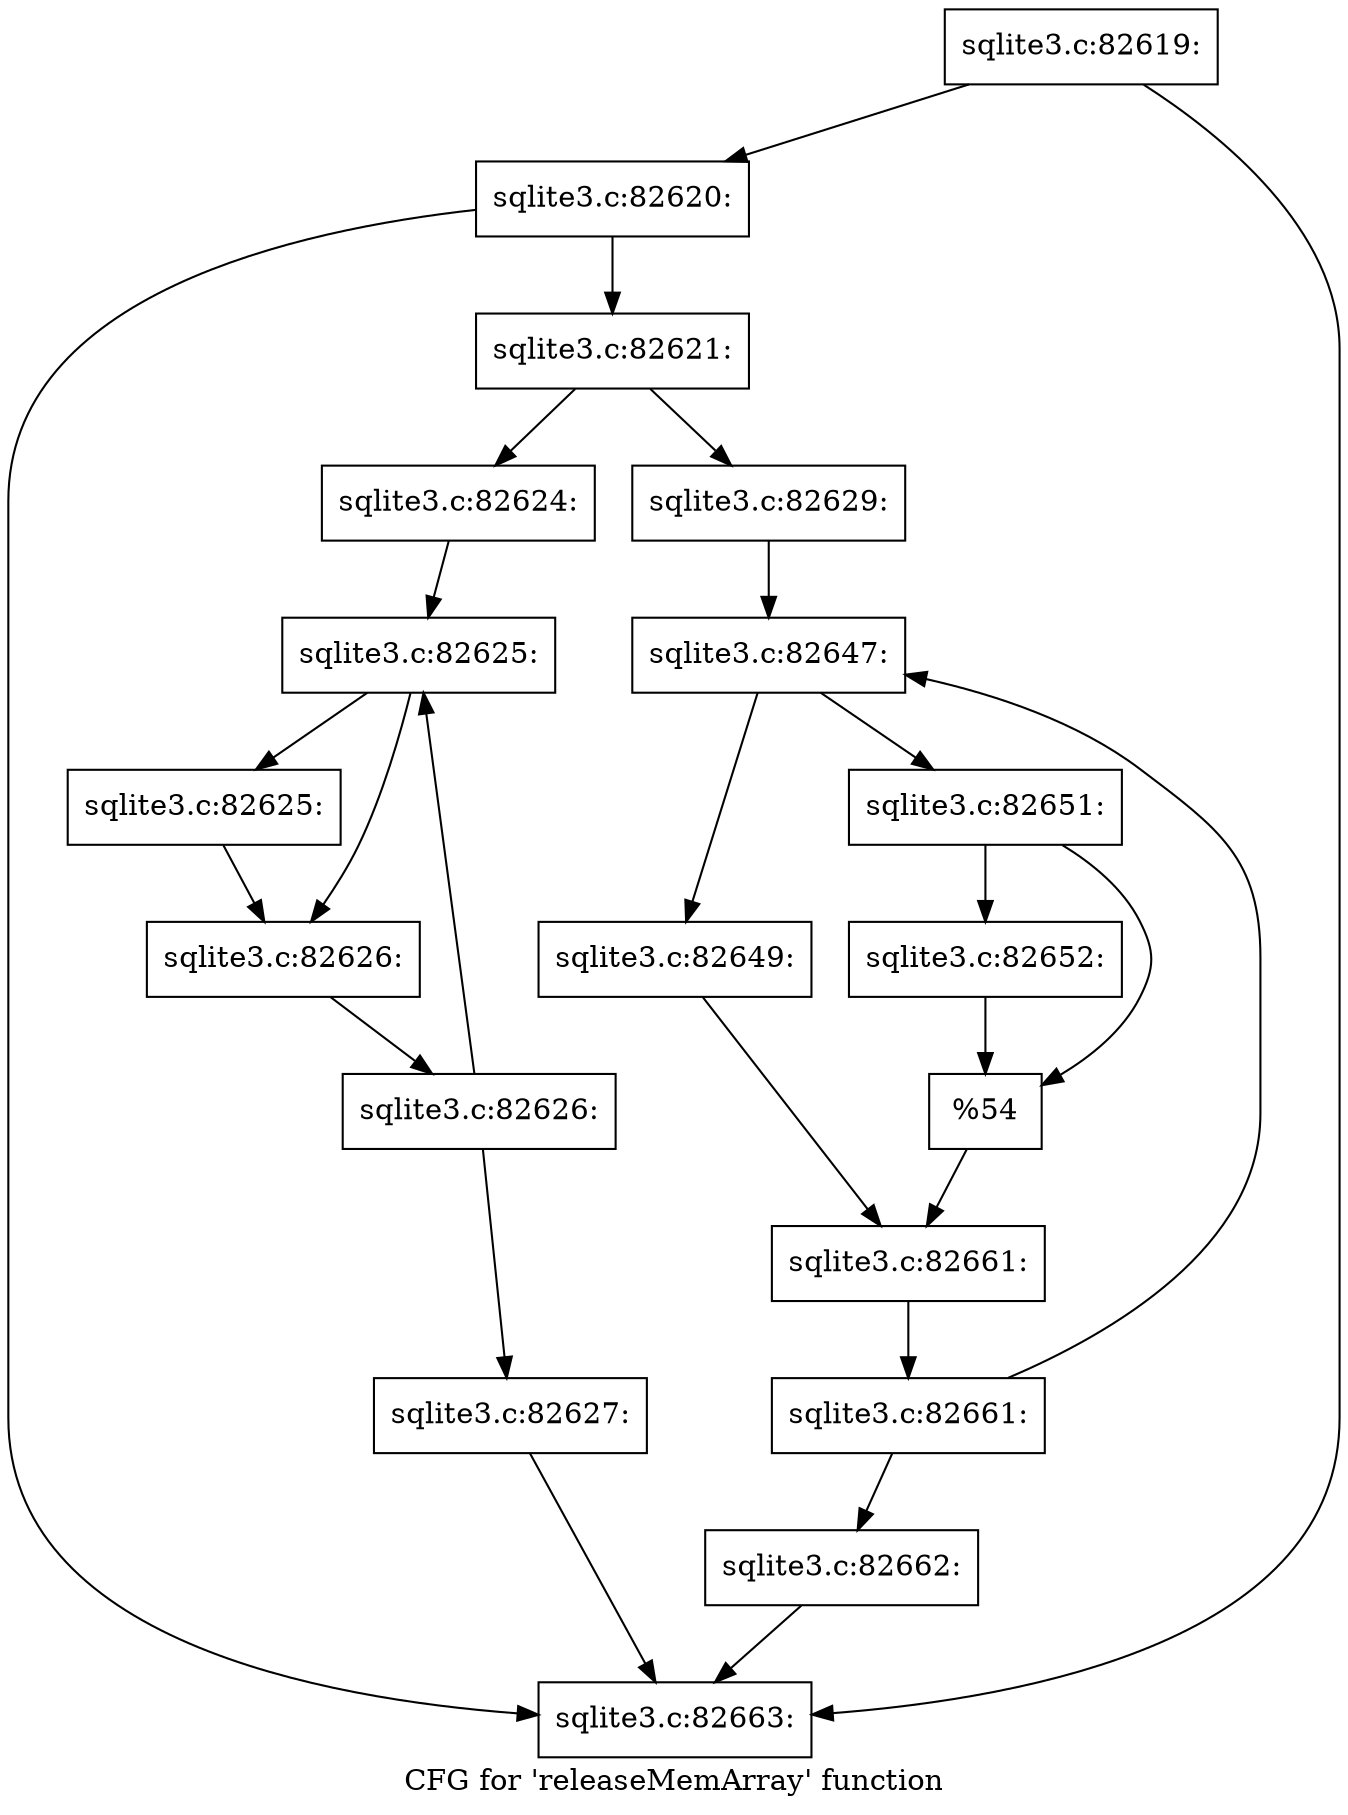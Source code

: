 digraph "CFG for 'releaseMemArray' function" {
	label="CFG for 'releaseMemArray' function";

	Node0x55c0f79c04b0 [shape=record,label="{sqlite3.c:82619:}"];
	Node0x55c0f79c04b0 -> Node0x55c0f79c6b70;
	Node0x55c0f79c04b0 -> Node0x55c0f79c6b20;
	Node0x55c0f79c6b70 [shape=record,label="{sqlite3.c:82620:}"];
	Node0x55c0f79c6b70 -> Node0x55c0f79c6360;
	Node0x55c0f79c6b70 -> Node0x55c0f79c6b20;
	Node0x55c0f79c6360 [shape=record,label="{sqlite3.c:82621:}"];
	Node0x55c0f79c6360 -> Node0x55c0f79c7a80;
	Node0x55c0f79c6360 -> Node0x55c0f79c7ad0;
	Node0x55c0f79c7a80 [shape=record,label="{sqlite3.c:82624:}"];
	Node0x55c0f79c7a80 -> Node0x55c0f79c7fa0;
	Node0x55c0f79c7fa0 [shape=record,label="{sqlite3.c:82625:}"];
	Node0x55c0f79c7fa0 -> Node0x55c0f79c8170;
	Node0x55c0f79c7fa0 -> Node0x55c0f79c81c0;
	Node0x55c0f79c8170 [shape=record,label="{sqlite3.c:82625:}"];
	Node0x55c0f79c8170 -> Node0x55c0f79c81c0;
	Node0x55c0f79c81c0 [shape=record,label="{sqlite3.c:82626:}"];
	Node0x55c0f79c81c0 -> Node0x55c0f79c7f50;
	Node0x55c0f79c7f50 [shape=record,label="{sqlite3.c:82626:}"];
	Node0x55c0f79c7f50 -> Node0x55c0f79c7fa0;
	Node0x55c0f79c7f50 -> Node0x55c0f79c7f00;
	Node0x55c0f79c7f00 [shape=record,label="{sqlite3.c:82627:}"];
	Node0x55c0f79c7f00 -> Node0x55c0f79c6b20;
	Node0x55c0f79c7ad0 [shape=record,label="{sqlite3.c:82629:}"];
	Node0x55c0f79c7ad0 -> Node0x55c0f79c91f0;
	Node0x55c0f79c91f0 [shape=record,label="{sqlite3.c:82647:}"];
	Node0x55c0f79c91f0 -> Node0x55c0f79c93b0;
	Node0x55c0f79c91f0 -> Node0x55c0f79c9450;
	Node0x55c0f79c93b0 [shape=record,label="{sqlite3.c:82649:}"];
	Node0x55c0f79c93b0 -> Node0x55c0f79c9400;
	Node0x55c0f79c9450 [shape=record,label="{sqlite3.c:82651:}"];
	Node0x55c0f79c9450 -> Node0x55c0f79c9fd0;
	Node0x55c0f79c9450 -> Node0x55c0f79ca020;
	Node0x55c0f79c9fd0 [shape=record,label="{sqlite3.c:82652:}"];
	Node0x55c0f79c9fd0 -> Node0x55c0f79ca020;
	Node0x55c0f79ca020 [shape=record,label="{%54}"];
	Node0x55c0f79ca020 -> Node0x55c0f79c9400;
	Node0x55c0f79c9400 [shape=record,label="{sqlite3.c:82661:}"];
	Node0x55c0f79c9400 -> Node0x55c0f79c91a0;
	Node0x55c0f79c91a0 [shape=record,label="{sqlite3.c:82661:}"];
	Node0x55c0f79c91a0 -> Node0x55c0f79c91f0;
	Node0x55c0f79c91a0 -> Node0x55c0f79c9150;
	Node0x55c0f79c9150 [shape=record,label="{sqlite3.c:82662:}"];
	Node0x55c0f79c9150 -> Node0x55c0f79c6b20;
	Node0x55c0f79c6b20 [shape=record,label="{sqlite3.c:82663:}"];
}
